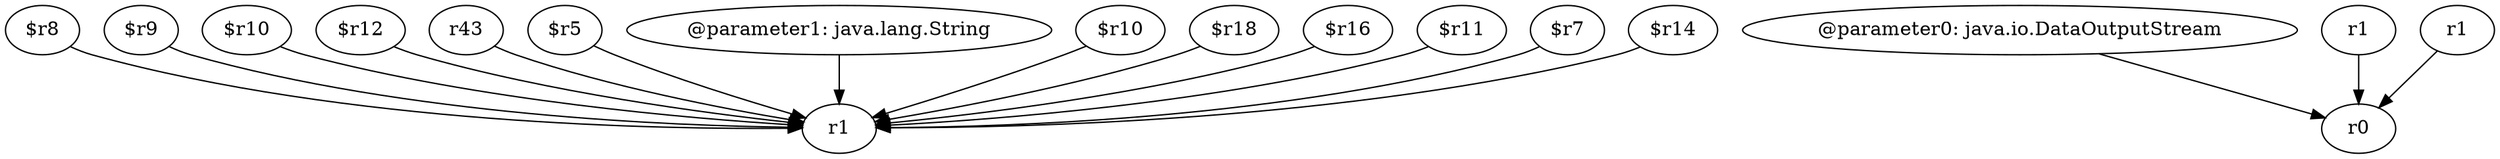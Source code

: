 digraph g {
0[label="$r8"]
1[label="r1"]
0->1[label=""]
2[label="$r9"]
2->1[label=""]
3[label="$r10"]
3->1[label=""]
4[label="$r12"]
4->1[label=""]
5[label="r43"]
5->1[label=""]
6[label="$r5"]
6->1[label=""]
7[label="@parameter0: java.io.DataOutputStream"]
8[label="r0"]
7->8[label=""]
9[label="r1"]
9->8[label=""]
10[label="@parameter1: java.lang.String"]
10->1[label=""]
11[label="$r10"]
11->1[label=""]
12[label="$r18"]
12->1[label=""]
13[label="$r16"]
13->1[label=""]
14[label="r1"]
14->8[label=""]
15[label="$r11"]
15->1[label=""]
16[label="$r7"]
16->1[label=""]
17[label="$r14"]
17->1[label=""]
}